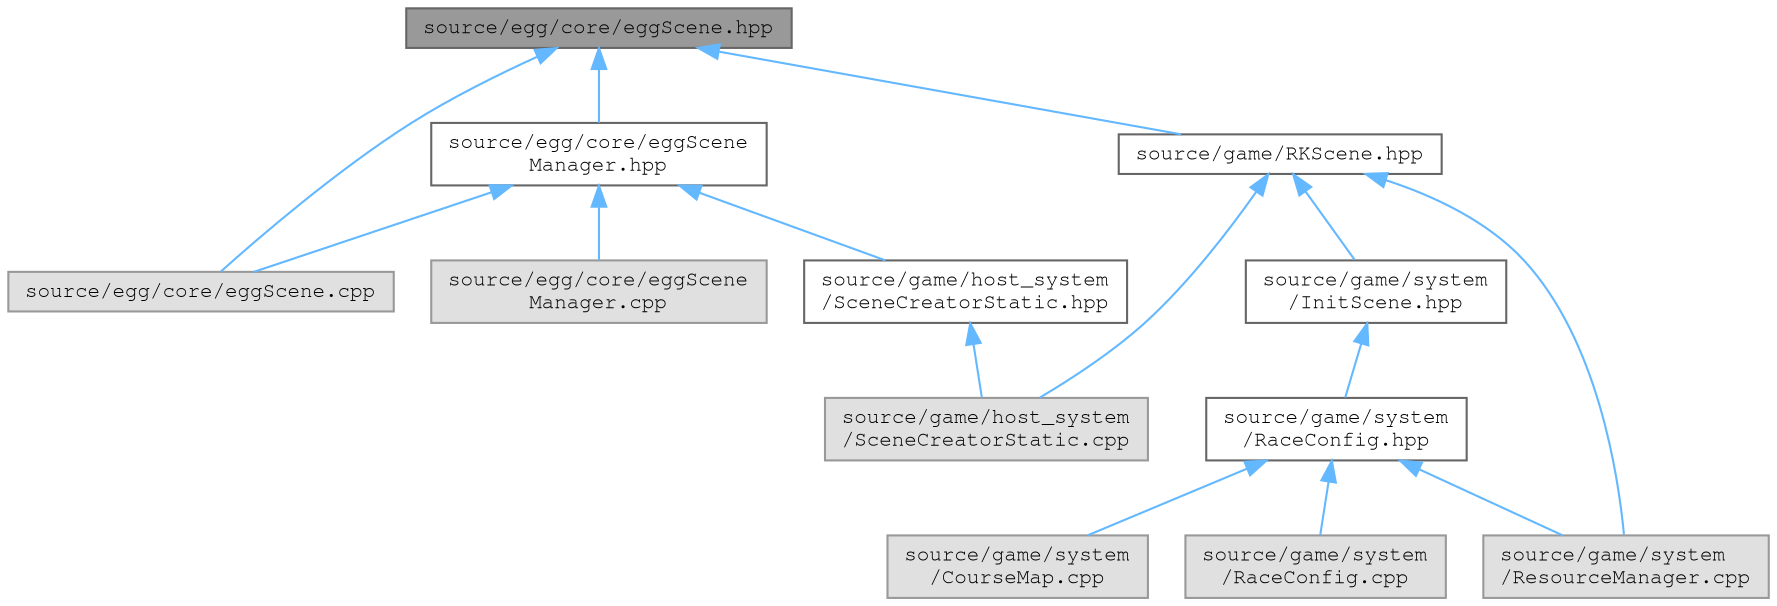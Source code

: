 digraph "source/egg/core/eggScene.hpp"
{
 // LATEX_PDF_SIZE
  bgcolor="transparent";
  edge [fontname=FreeMono,fontsize=10,labelfontname=FreeMono,labelfontsize=10];
  node [fontname=FreeMono,fontsize=10,shape=box,height=0.2,width=0.4];
  Node1 [label="source/egg/core/eggScene.hpp",height=0.2,width=0.4,color="gray40", fillcolor="grey60", style="filled", fontcolor="black",tooltip="TODO."];
  Node1 -> Node2 [dir="back",color="steelblue1",style="solid"];
  Node2 [label="source/egg/core/eggScene.cpp",height=0.2,width=0.4,color="grey60", fillcolor="#E0E0E0", style="filled",tooltip=" "];
  Node1 -> Node3 [dir="back",color="steelblue1",style="solid"];
  Node3 [label="source/egg/core/eggScene\lManager.hpp",height=0.2,width=0.4,color="grey40", fillcolor="white", style="filled",URL="$egg_scene_manager_8hpp_source.html",tooltip=" "];
  Node3 -> Node2 [dir="back",color="steelblue1",style="solid"];
  Node3 -> Node4 [dir="back",color="steelblue1",style="solid"];
  Node4 [label="source/egg/core/eggScene\lManager.cpp",height=0.2,width=0.4,color="grey60", fillcolor="#E0E0E0", style="filled",tooltip=" "];
  Node3 -> Node5 [dir="back",color="steelblue1",style="solid"];
  Node5 [label="source/game/host_system\l/SceneCreatorStatic.hpp",height=0.2,width=0.4,color="grey40", fillcolor="white", style="filled",URL="$_scene_creator_static_8hpp.html",tooltip="Static scene creator starts the boostrap scene."];
  Node5 -> Node6 [dir="back",color="steelblue1",style="solid"];
  Node6 [label="source/game/host_system\l/SceneCreatorStatic.cpp",height=0.2,width=0.4,color="grey60", fillcolor="#E0E0E0", style="filled",tooltip=" "];
  Node1 -> Node7 [dir="back",color="steelblue1",style="solid"];
  Node7 [label="source/game/RKScene.hpp",height=0.2,width=0.4,color="grey40", fillcolor="white", style="filled",URL="$_r_k_scene_8hpp_source.html",tooltip=" "];
  Node7 -> Node6 [dir="back",color="steelblue1",style="solid"];
  Node7 -> Node8 [dir="back",color="steelblue1",style="solid"];
  Node8 [label="source/game/system\l/InitScene.hpp",height=0.2,width=0.4,color="grey40", fillcolor="white", style="filled",URL="$_init_scene_8hpp_source.html",tooltip=" "];
  Node8 -> Node9 [dir="back",color="steelblue1",style="solid"];
  Node9 [label="source/game/system\l/RaceConfig.hpp",height=0.2,width=0.4,color="grey40", fillcolor="white", style="filled",URL="$_race_config_8hpp_source.html",tooltip=" "];
  Node9 -> Node10 [dir="back",color="steelblue1",style="solid"];
  Node10 [label="source/game/system\l/CourseMap.cpp",height=0.2,width=0.4,color="grey60", fillcolor="#E0E0E0", style="filled",tooltip=" "];
  Node9 -> Node11 [dir="back",color="steelblue1",style="solid"];
  Node11 [label="source/game/system\l/RaceConfig.cpp",height=0.2,width=0.4,color="grey60", fillcolor="#E0E0E0", style="filled",tooltip=" "];
  Node9 -> Node12 [dir="back",color="steelblue1",style="solid"];
  Node12 [label="source/game/system\l/ResourceManager.cpp",height=0.2,width=0.4,color="grey60", fillcolor="#E0E0E0", style="filled",tooltip=" "];
  Node7 -> Node12 [dir="back",color="steelblue1",style="solid"];
}
